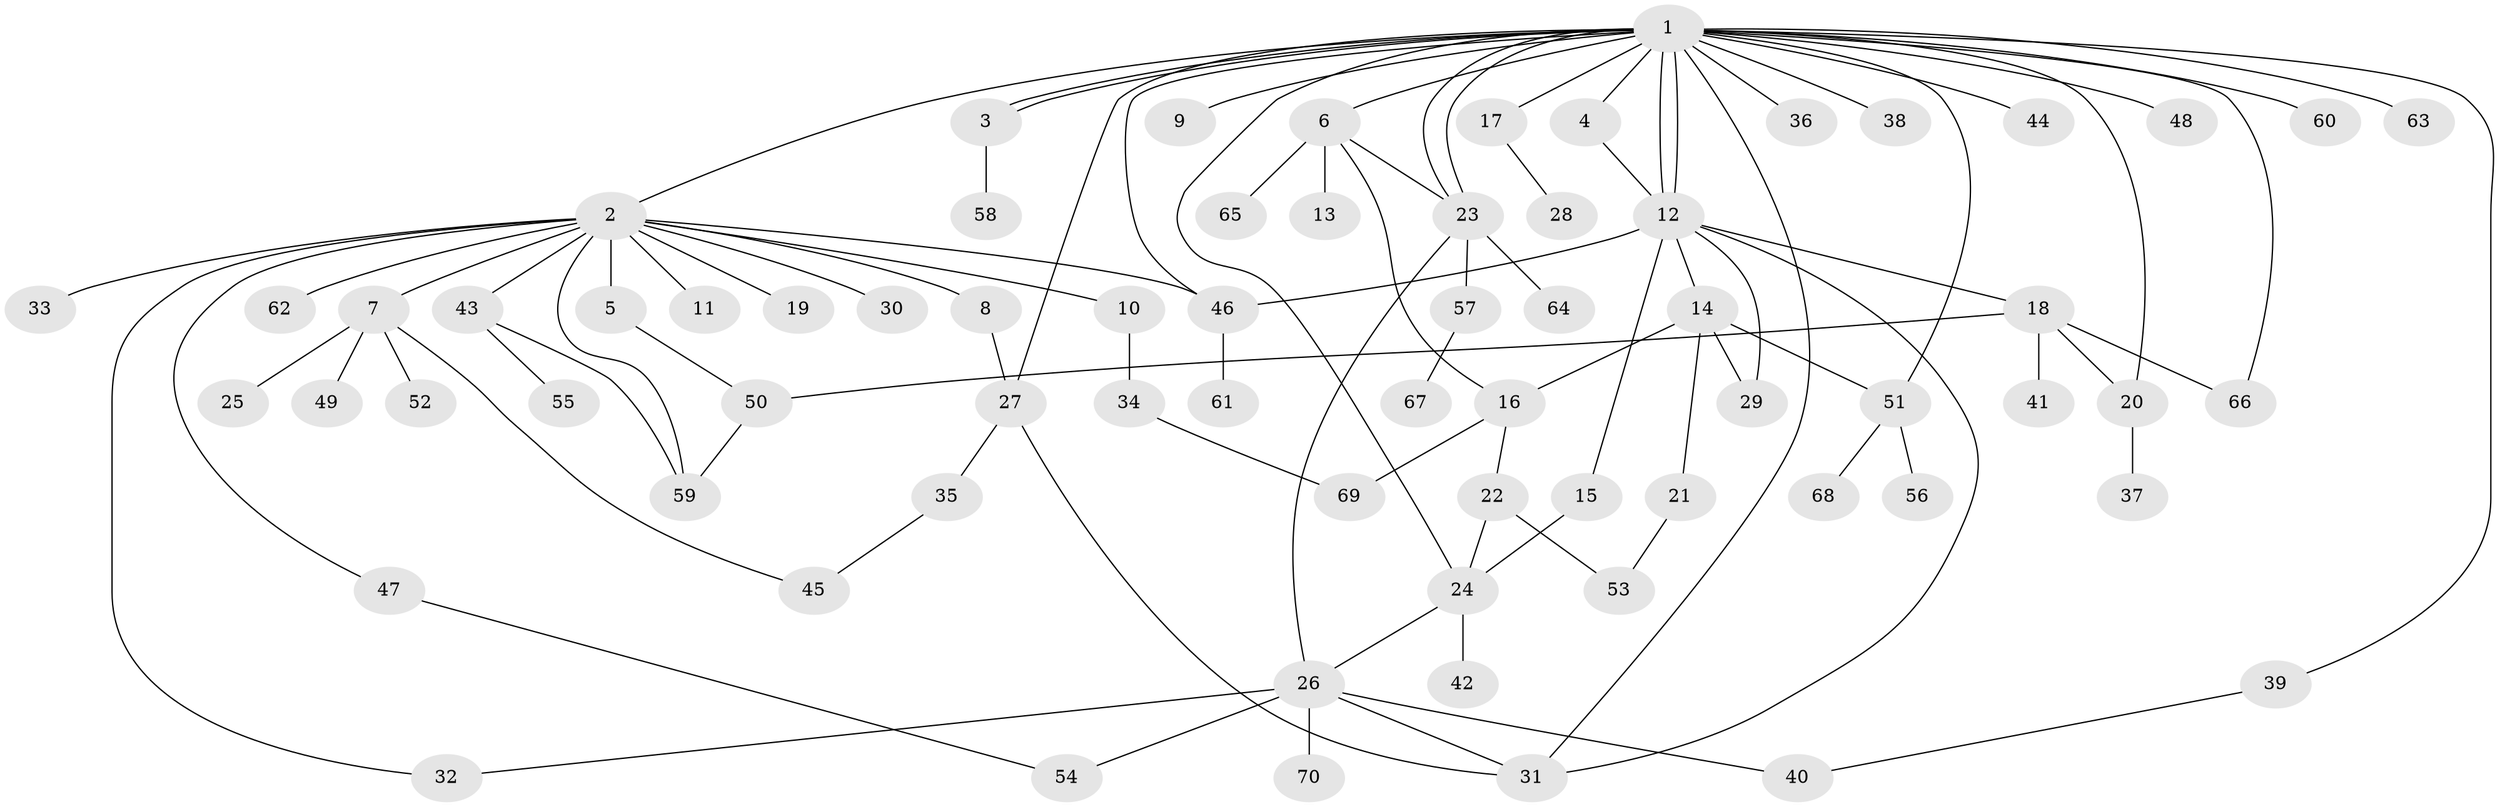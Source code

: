 // coarse degree distribution, {20: 0.023809523809523808, 14: 0.023809523809523808, 3: 0.07142857142857142, 2: 0.2619047619047619, 7: 0.023809523809523808, 5: 0.07142857142857142, 1: 0.47619047619047616, 11: 0.023809523809523808, 4: 0.023809523809523808}
// Generated by graph-tools (version 1.1) at 2025/18/03/04/25 18:18:07]
// undirected, 70 vertices, 97 edges
graph export_dot {
graph [start="1"]
  node [color=gray90,style=filled];
  1;
  2;
  3;
  4;
  5;
  6;
  7;
  8;
  9;
  10;
  11;
  12;
  13;
  14;
  15;
  16;
  17;
  18;
  19;
  20;
  21;
  22;
  23;
  24;
  25;
  26;
  27;
  28;
  29;
  30;
  31;
  32;
  33;
  34;
  35;
  36;
  37;
  38;
  39;
  40;
  41;
  42;
  43;
  44;
  45;
  46;
  47;
  48;
  49;
  50;
  51;
  52;
  53;
  54;
  55;
  56;
  57;
  58;
  59;
  60;
  61;
  62;
  63;
  64;
  65;
  66;
  67;
  68;
  69;
  70;
  1 -- 2;
  1 -- 3;
  1 -- 3;
  1 -- 4;
  1 -- 6;
  1 -- 9;
  1 -- 12;
  1 -- 12;
  1 -- 17;
  1 -- 20;
  1 -- 23;
  1 -- 23;
  1 -- 24;
  1 -- 27;
  1 -- 31;
  1 -- 36;
  1 -- 38;
  1 -- 39;
  1 -- 44;
  1 -- 46;
  1 -- 48;
  1 -- 51;
  1 -- 60;
  1 -- 63;
  1 -- 66;
  2 -- 5;
  2 -- 7;
  2 -- 8;
  2 -- 10;
  2 -- 11;
  2 -- 19;
  2 -- 30;
  2 -- 32;
  2 -- 33;
  2 -- 43;
  2 -- 46;
  2 -- 47;
  2 -- 59;
  2 -- 62;
  3 -- 58;
  4 -- 12;
  5 -- 50;
  6 -- 13;
  6 -- 16;
  6 -- 23;
  6 -- 65;
  7 -- 25;
  7 -- 45;
  7 -- 49;
  7 -- 52;
  8 -- 27;
  10 -- 34;
  12 -- 14;
  12 -- 15;
  12 -- 18;
  12 -- 29;
  12 -- 31;
  12 -- 46;
  14 -- 16;
  14 -- 21;
  14 -- 29;
  14 -- 51;
  15 -- 24;
  16 -- 22;
  16 -- 69;
  17 -- 28;
  18 -- 20;
  18 -- 41;
  18 -- 50;
  18 -- 66;
  20 -- 37;
  21 -- 53;
  22 -- 24;
  22 -- 53;
  23 -- 26;
  23 -- 57;
  23 -- 64;
  24 -- 26;
  24 -- 42;
  26 -- 31;
  26 -- 32;
  26 -- 40;
  26 -- 54;
  26 -- 70;
  27 -- 31;
  27 -- 35;
  34 -- 69;
  35 -- 45;
  39 -- 40;
  43 -- 55;
  43 -- 59;
  46 -- 61;
  47 -- 54;
  50 -- 59;
  51 -- 56;
  51 -- 68;
  57 -- 67;
}
